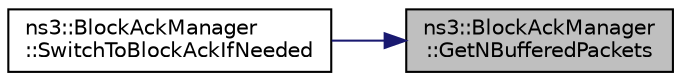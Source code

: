 digraph "ns3::BlockAckManager::GetNBufferedPackets"
{
 // LATEX_PDF_SIZE
  edge [fontname="Helvetica",fontsize="10",labelfontname="Helvetica",labelfontsize="10"];
  node [fontname="Helvetica",fontsize="10",shape=record];
  rankdir="RL";
  Node1 [label="ns3::BlockAckManager\l::GetNBufferedPackets",height=0.2,width=0.4,color="black", fillcolor="grey75", style="filled", fontcolor="black",tooltip=" "];
  Node1 -> Node2 [dir="back",color="midnightblue",fontsize="10",style="solid",fontname="Helvetica"];
  Node2 [label="ns3::BlockAckManager\l::SwitchToBlockAckIfNeeded",height=0.2,width=0.4,color="black", fillcolor="white", style="filled",URL="$classns3_1_1_block_ack_manager.html#a20324b49d01312f731087f7f707a596a",tooltip=" "];
}
